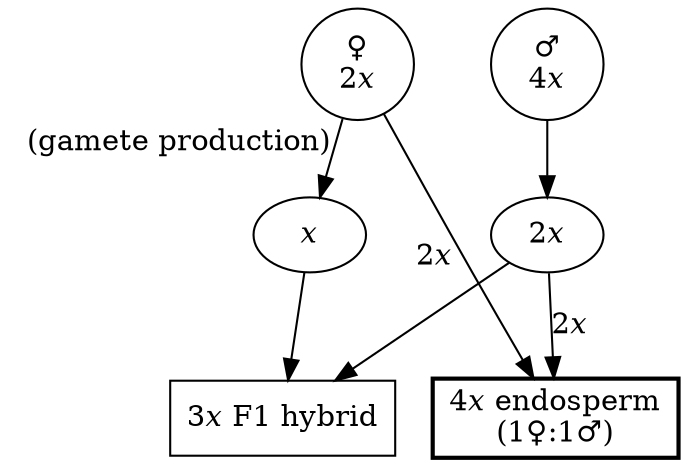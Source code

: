 digraph "Diploid-tetraploid hybridisation" {
"♀
2𝑥" -> "𝑥" [xlabel="  (gamete production)"]
"♂
4𝑥" -> "2𝑥" 
"3𝑥 F1 hybrid" [shape="box"]
"4𝑥 endosperm
(1♀:1♂)" [shape="box", style="bold"]
"𝑥" -> "3𝑥 F1 hybrid" 
"2𝑥" -> "3𝑥 F1 hybrid" 
"♀
2𝑥" -> "4𝑥 endosperm
(1♀:1♂)" [xlabel="2𝑥  "]
"2𝑥" -> "4𝑥 endosperm
(1♀:1♂)" [label="2𝑥"]
}